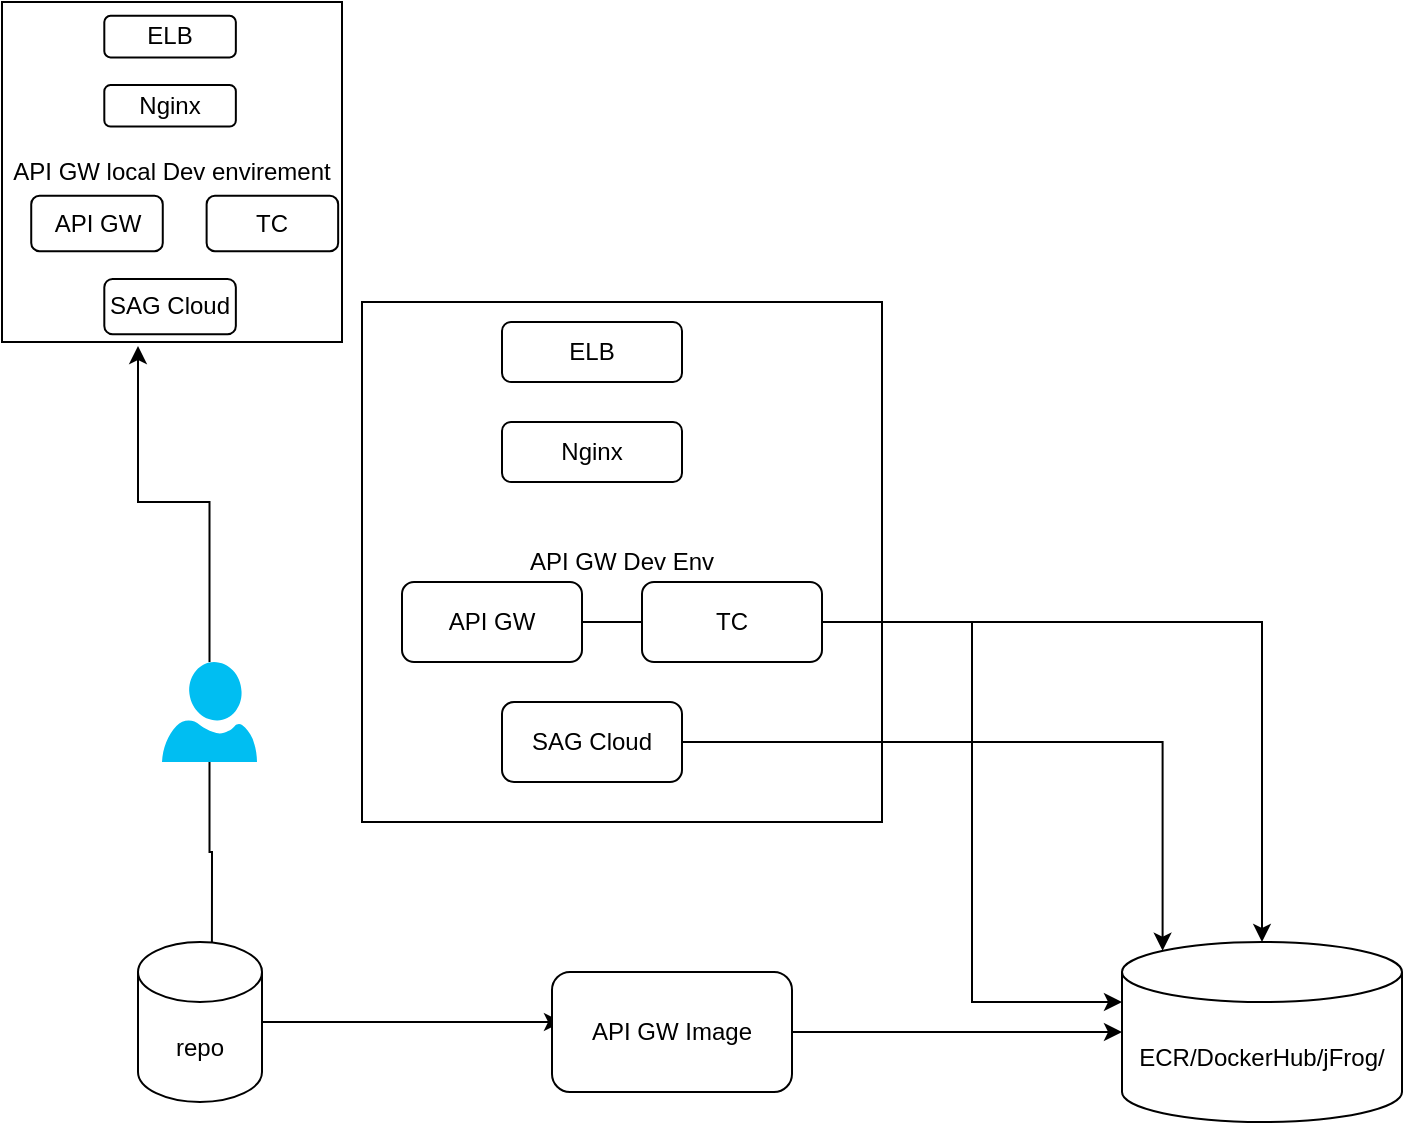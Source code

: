 <mxfile version="13.8.1" type="github"><diagram id="GiysFdw9YnmzrjZ-zMn3" name="Page-1"><mxGraphModel dx="1422" dy="914" grid="1" gridSize="10" guides="1" tooltips="1" connect="1" arrows="1" fold="1" page="1" pageScale="1" pageWidth="850" pageHeight="1100" math="0" shadow="0"><root><mxCell id="0"/><mxCell id="1" parent="0"/><mxCell id="StKT0LGSQb8zcyLeMCrR-4" style="edgeStyle=orthogonalEdgeStyle;rounded=0;orthogonalLoop=1;jettySize=auto;html=1;entryX=0.596;entryY=0.125;entryDx=0;entryDy=0;entryPerimeter=0;" edge="1" parent="1" source="StKT0LGSQb8zcyLeMCrR-1" target="StKT0LGSQb8zcyLeMCrR-2"><mxGeometry relative="1" as="geometry"/></mxCell><mxCell id="StKT0LGSQb8zcyLeMCrR-37" style="edgeStyle=orthogonalEdgeStyle;rounded=0;orthogonalLoop=1;jettySize=auto;html=1;entryX=0.4;entryY=1.012;entryDx=0;entryDy=0;entryPerimeter=0;" edge="1" parent="1" source="StKT0LGSQb8zcyLeMCrR-1" target="StKT0LGSQb8zcyLeMCrR-30"><mxGeometry relative="1" as="geometry"/></mxCell><mxCell id="StKT0LGSQb8zcyLeMCrR-1" value="" style="verticalLabelPosition=bottom;html=1;verticalAlign=top;align=center;strokeColor=none;fillColor=#00BEF2;shape=mxgraph.azure.user;" vertex="1" parent="1"><mxGeometry x="110" y="340" width="47.5" height="50" as="geometry"/></mxCell><mxCell id="StKT0LGSQb8zcyLeMCrR-5" style="edgeStyle=orthogonalEdgeStyle;rounded=0;orthogonalLoop=1;jettySize=auto;html=1;" edge="1" parent="1" source="StKT0LGSQb8zcyLeMCrR-2"><mxGeometry relative="1" as="geometry"><mxPoint x="310" y="520" as="targetPoint"/></mxGeometry></mxCell><mxCell id="StKT0LGSQb8zcyLeMCrR-2" value="repo" style="shape=cylinder3;whiteSpace=wrap;html=1;boundedLbl=1;backgroundOutline=1;size=15;" vertex="1" parent="1"><mxGeometry x="98" y="480" width="62" height="80" as="geometry"/></mxCell><mxCell id="StKT0LGSQb8zcyLeMCrR-7" style="edgeStyle=orthogonalEdgeStyle;rounded=0;orthogonalLoop=1;jettySize=auto;html=1;" edge="1" parent="1" source="StKT0LGSQb8zcyLeMCrR-6" target="StKT0LGSQb8zcyLeMCrR-8"><mxGeometry relative="1" as="geometry"><mxPoint x="620" y="520" as="targetPoint"/></mxGeometry></mxCell><mxCell id="StKT0LGSQb8zcyLeMCrR-6" value="API GW Image" style="rounded=1;whiteSpace=wrap;html=1;" vertex="1" parent="1"><mxGeometry x="305" y="495" width="120" height="60" as="geometry"/></mxCell><mxCell id="StKT0LGSQb8zcyLeMCrR-8" value="ECR/DockerHub/jFrog/" style="shape=cylinder3;whiteSpace=wrap;html=1;boundedLbl=1;backgroundOutline=1;size=15;" vertex="1" parent="1"><mxGeometry x="590" y="480" width="140" height="90" as="geometry"/></mxCell><mxCell id="StKT0LGSQb8zcyLeMCrR-9" value="API GW Dev Env" style="whiteSpace=wrap;html=1;aspect=fixed;" vertex="1" parent="1"><mxGeometry x="210" y="160" width="260" height="260" as="geometry"/></mxCell><mxCell id="StKT0LGSQb8zcyLeMCrR-10" value="ELB" style="rounded=1;whiteSpace=wrap;html=1;" vertex="1" parent="1"><mxGeometry x="280" y="170" width="90" height="30" as="geometry"/></mxCell><mxCell id="StKT0LGSQb8zcyLeMCrR-11" value="Nginx" style="rounded=1;whiteSpace=wrap;html=1;" vertex="1" parent="1"><mxGeometry x="280" y="220" width="90" height="30" as="geometry"/></mxCell><mxCell id="StKT0LGSQb8zcyLeMCrR-15" style="edgeStyle=orthogonalEdgeStyle;rounded=0;orthogonalLoop=1;jettySize=auto;html=1;" edge="1" parent="1" source="StKT0LGSQb8zcyLeMCrR-12" target="StKT0LGSQb8zcyLeMCrR-8"><mxGeometry relative="1" as="geometry"/></mxCell><mxCell id="StKT0LGSQb8zcyLeMCrR-12" value="API GW" style="rounded=1;whiteSpace=wrap;html=1;" vertex="1" parent="1"><mxGeometry x="230" y="300" width="90" height="40" as="geometry"/></mxCell><mxCell id="StKT0LGSQb8zcyLeMCrR-16" style="edgeStyle=orthogonalEdgeStyle;rounded=0;orthogonalLoop=1;jettySize=auto;html=1;entryX=0;entryY=0;entryDx=0;entryDy=30;entryPerimeter=0;" edge="1" parent="1" source="StKT0LGSQb8zcyLeMCrR-13" target="StKT0LGSQb8zcyLeMCrR-8"><mxGeometry relative="1" as="geometry"/></mxCell><mxCell id="StKT0LGSQb8zcyLeMCrR-13" value="TC" style="rounded=1;whiteSpace=wrap;html=1;" vertex="1" parent="1"><mxGeometry x="350" y="300" width="90" height="40" as="geometry"/></mxCell><mxCell id="StKT0LGSQb8zcyLeMCrR-17" style="edgeStyle=orthogonalEdgeStyle;rounded=0;orthogonalLoop=1;jettySize=auto;html=1;entryX=0.145;entryY=0;entryDx=0;entryDy=4.35;entryPerimeter=0;" edge="1" parent="1" source="StKT0LGSQb8zcyLeMCrR-14" target="StKT0LGSQb8zcyLeMCrR-8"><mxGeometry relative="1" as="geometry"/></mxCell><mxCell id="StKT0LGSQb8zcyLeMCrR-14" value="SAG Cloud" style="rounded=1;whiteSpace=wrap;html=1;" vertex="1" parent="1"><mxGeometry x="280" y="360" width="90" height="40" as="geometry"/></mxCell><mxCell id="StKT0LGSQb8zcyLeMCrR-38" value="" style="group" vertex="1" connectable="0" parent="1"><mxGeometry x="30" y="10" width="190" height="180" as="geometry"/></mxCell><mxCell id="StKT0LGSQb8zcyLeMCrR-30" value="API GW local Dev envirement" style="whiteSpace=wrap;html=1;aspect=fixed;" vertex="1" parent="StKT0LGSQb8zcyLeMCrR-38"><mxGeometry width="170" height="170" as="geometry"/></mxCell><mxCell id="StKT0LGSQb8zcyLeMCrR-31" value="ELB" style="rounded=1;whiteSpace=wrap;html=1;" vertex="1" parent="StKT0LGSQb8zcyLeMCrR-38"><mxGeometry x="51.154" y="6.923" width="65.769" height="20.769" as="geometry"/></mxCell><mxCell id="StKT0LGSQb8zcyLeMCrR-32" value="Nginx" style="rounded=1;whiteSpace=wrap;html=1;" vertex="1" parent="StKT0LGSQb8zcyLeMCrR-38"><mxGeometry x="51.154" y="41.538" width="65.769" height="20.769" as="geometry"/></mxCell><mxCell id="StKT0LGSQb8zcyLeMCrR-33" value="API GW" style="rounded=1;whiteSpace=wrap;html=1;" vertex="1" parent="StKT0LGSQb8zcyLeMCrR-38"><mxGeometry x="14.615" y="96.923" width="65.769" height="27.692" as="geometry"/></mxCell><mxCell id="StKT0LGSQb8zcyLeMCrR-34" value="TC" style="rounded=1;whiteSpace=wrap;html=1;" vertex="1" parent="StKT0LGSQb8zcyLeMCrR-38"><mxGeometry x="102.308" y="96.923" width="65.769" height="27.692" as="geometry"/></mxCell><mxCell id="StKT0LGSQb8zcyLeMCrR-35" value="SAG Cloud" style="rounded=1;whiteSpace=wrap;html=1;" vertex="1" parent="StKT0LGSQb8zcyLeMCrR-38"><mxGeometry x="51.154" y="138.462" width="65.769" height="27.692" as="geometry"/></mxCell></root></mxGraphModel></diagram></mxfile>